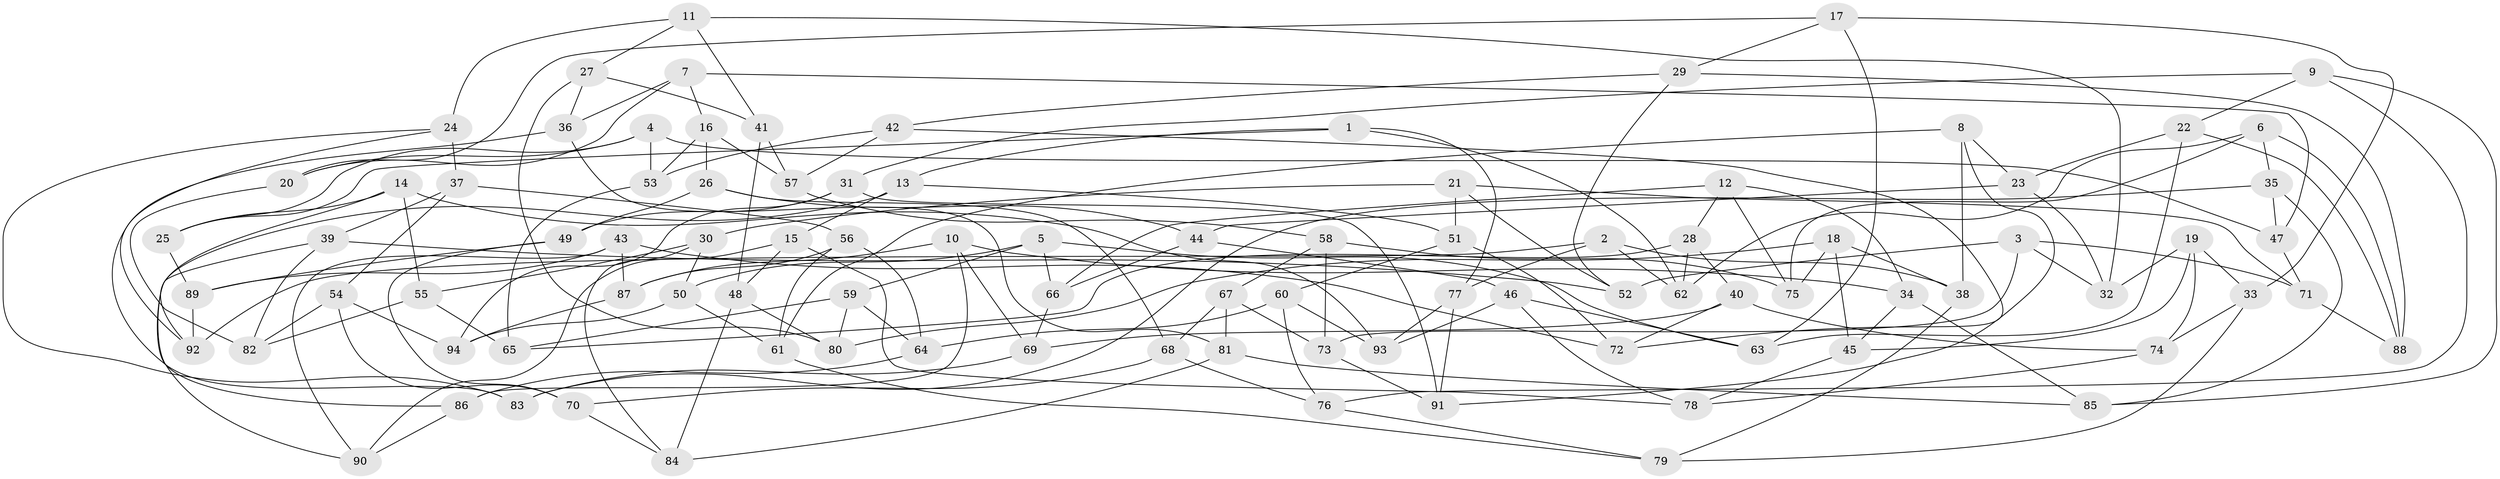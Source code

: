 // coarse degree distribution, {4: 0.4067796610169492, 6: 0.5254237288135594, 5: 0.06779661016949153}
// Generated by graph-tools (version 1.1) at 2025/52/02/27/25 19:52:31]
// undirected, 94 vertices, 188 edges
graph export_dot {
graph [start="1"]
  node [color=gray90,style=filled];
  1;
  2;
  3;
  4;
  5;
  6;
  7;
  8;
  9;
  10;
  11;
  12;
  13;
  14;
  15;
  16;
  17;
  18;
  19;
  20;
  21;
  22;
  23;
  24;
  25;
  26;
  27;
  28;
  29;
  30;
  31;
  32;
  33;
  34;
  35;
  36;
  37;
  38;
  39;
  40;
  41;
  42;
  43;
  44;
  45;
  46;
  47;
  48;
  49;
  50;
  51;
  52;
  53;
  54;
  55;
  56;
  57;
  58;
  59;
  60;
  61;
  62;
  63;
  64;
  65;
  66;
  67;
  68;
  69;
  70;
  71;
  72;
  73;
  74;
  75;
  76;
  77;
  78;
  79;
  80;
  81;
  82;
  83;
  84;
  85;
  86;
  87;
  88;
  89;
  90;
  91;
  92;
  93;
  94;
  1 -- 77;
  1 -- 62;
  1 -- 25;
  1 -- 13;
  2 -- 77;
  2 -- 92;
  2 -- 62;
  2 -- 38;
  3 -- 73;
  3 -- 52;
  3 -- 32;
  3 -- 71;
  4 -- 25;
  4 -- 20;
  4 -- 53;
  4 -- 47;
  5 -- 59;
  5 -- 50;
  5 -- 66;
  5 -- 63;
  6 -- 62;
  6 -- 75;
  6 -- 88;
  6 -- 35;
  7 -- 47;
  7 -- 20;
  7 -- 16;
  7 -- 36;
  8 -- 23;
  8 -- 38;
  8 -- 91;
  8 -- 61;
  9 -- 85;
  9 -- 31;
  9 -- 76;
  9 -- 22;
  10 -- 69;
  10 -- 34;
  10 -- 87;
  10 -- 86;
  11 -- 27;
  11 -- 32;
  11 -- 41;
  11 -- 24;
  12 -- 34;
  12 -- 28;
  12 -- 66;
  12 -- 75;
  13 -- 51;
  13 -- 15;
  13 -- 86;
  14 -- 25;
  14 -- 92;
  14 -- 93;
  14 -- 55;
  15 -- 78;
  15 -- 90;
  15 -- 48;
  16 -- 53;
  16 -- 26;
  16 -- 57;
  17 -- 63;
  17 -- 33;
  17 -- 29;
  17 -- 20;
  18 -- 75;
  18 -- 45;
  18 -- 80;
  18 -- 38;
  19 -- 32;
  19 -- 45;
  19 -- 74;
  19 -- 33;
  20 -- 82;
  21 -- 30;
  21 -- 52;
  21 -- 51;
  21 -- 71;
  22 -- 88;
  22 -- 63;
  22 -- 23;
  23 -- 32;
  23 -- 44;
  24 -- 37;
  24 -- 92;
  24 -- 83;
  25 -- 89;
  26 -- 68;
  26 -- 44;
  26 -- 49;
  27 -- 80;
  27 -- 41;
  27 -- 36;
  28 -- 62;
  28 -- 40;
  28 -- 65;
  29 -- 42;
  29 -- 52;
  29 -- 88;
  30 -- 50;
  30 -- 55;
  30 -- 84;
  31 -- 49;
  31 -- 94;
  31 -- 91;
  33 -- 79;
  33 -- 74;
  34 -- 85;
  34 -- 45;
  35 -- 85;
  35 -- 47;
  35 -- 83;
  36 -- 83;
  36 -- 81;
  37 -- 54;
  37 -- 56;
  37 -- 39;
  38 -- 79;
  39 -- 52;
  39 -- 82;
  39 -- 90;
  40 -- 72;
  40 -- 74;
  40 -- 69;
  41 -- 57;
  41 -- 48;
  42 -- 57;
  42 -- 72;
  42 -- 53;
  43 -- 87;
  43 -- 89;
  43 -- 72;
  43 -- 90;
  44 -- 66;
  44 -- 46;
  45 -- 78;
  46 -- 78;
  46 -- 93;
  46 -- 63;
  47 -- 71;
  48 -- 80;
  48 -- 84;
  49 -- 89;
  49 -- 70;
  50 -- 61;
  50 -- 94;
  51 -- 72;
  51 -- 60;
  53 -- 65;
  54 -- 82;
  54 -- 70;
  54 -- 94;
  55 -- 82;
  55 -- 65;
  56 -- 87;
  56 -- 61;
  56 -- 64;
  57 -- 58;
  58 -- 75;
  58 -- 67;
  58 -- 73;
  59 -- 80;
  59 -- 65;
  59 -- 64;
  60 -- 76;
  60 -- 93;
  60 -- 64;
  61 -- 79;
  64 -- 86;
  66 -- 69;
  67 -- 73;
  67 -- 81;
  67 -- 68;
  68 -- 70;
  68 -- 76;
  69 -- 83;
  70 -- 84;
  71 -- 88;
  73 -- 91;
  74 -- 78;
  76 -- 79;
  77 -- 93;
  77 -- 91;
  81 -- 85;
  81 -- 84;
  86 -- 90;
  87 -- 94;
  89 -- 92;
}
